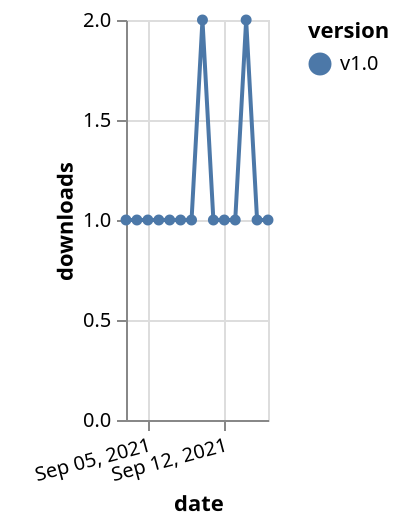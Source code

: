 {"$schema": "https://vega.github.io/schema/vega-lite/v5.json", "description": "A simple bar chart with embedded data.", "data": {"values": [{"date": "2021-09-03", "total": 132, "delta": 1, "version": "v1.0"}, {"date": "2021-09-04", "total": 133, "delta": 1, "version": "v1.0"}, {"date": "2021-09-05", "total": 134, "delta": 1, "version": "v1.0"}, {"date": "2021-09-06", "total": 135, "delta": 1, "version": "v1.0"}, {"date": "2021-09-07", "total": 136, "delta": 1, "version": "v1.0"}, {"date": "2021-09-08", "total": 137, "delta": 1, "version": "v1.0"}, {"date": "2021-09-09", "total": 138, "delta": 1, "version": "v1.0"}, {"date": "2021-09-10", "total": 140, "delta": 2, "version": "v1.0"}, {"date": "2021-09-11", "total": 141, "delta": 1, "version": "v1.0"}, {"date": "2021-09-12", "total": 142, "delta": 1, "version": "v1.0"}, {"date": "2021-09-13", "total": 143, "delta": 1, "version": "v1.0"}, {"date": "2021-09-14", "total": 145, "delta": 2, "version": "v1.0"}, {"date": "2021-09-15", "total": 146, "delta": 1, "version": "v1.0"}, {"date": "2021-09-16", "total": 147, "delta": 1, "version": "v1.0"}]}, "width": "container", "mark": {"type": "line", "point": {"filled": true}}, "encoding": {"x": {"field": "date", "type": "temporal", "timeUnit": "yearmonthdate", "title": "date", "axis": {"labelAngle": -15}}, "y": {"field": "delta", "type": "quantitative", "title": "downloads"}, "color": {"field": "version", "type": "nominal"}, "tooltip": {"field": "delta"}}}